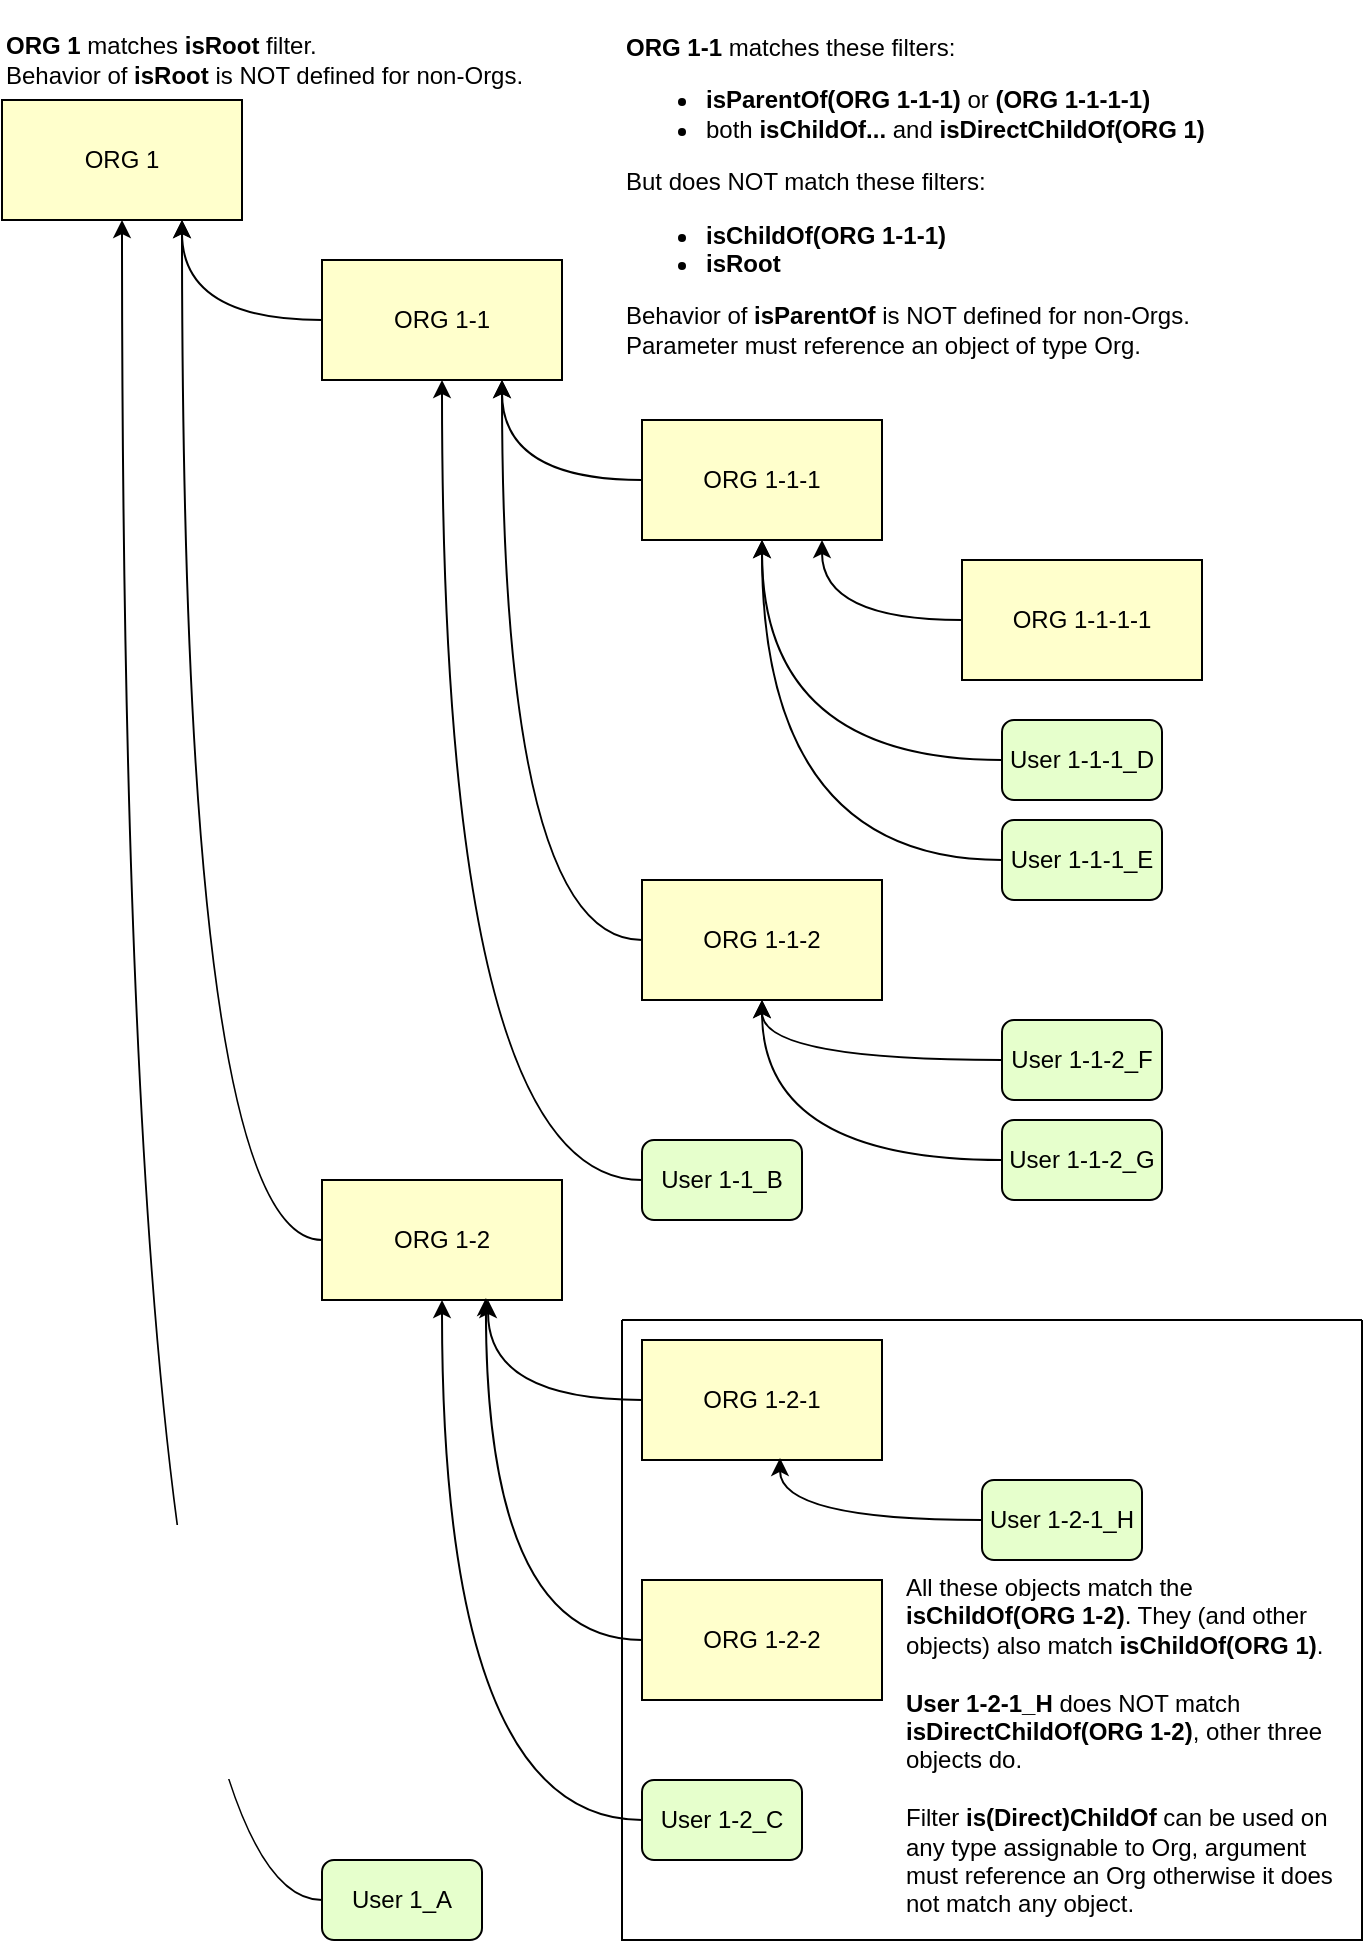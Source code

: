 <mxfile version="14.6.13" type="device"><diagram id="bHrfJNesrmCTwWRKGMtK" name="Page-1"><mxGraphModel dx="2062" dy="1124" grid="1" gridSize="10" guides="1" tooltips="1" connect="1" arrows="1" fold="1" page="1" pageScale="1" pageWidth="850" pageHeight="1100" math="0" shadow="0"><root><mxCell id="0"/><mxCell id="1" parent="0"/><mxCell id="9gxlPto9niw9kk_UOM9_-1" value="ORG 1" style="rounded=0;whiteSpace=wrap;html=1;fillColor=#FFFFCC;" parent="1" vertex="1"><mxGeometry x="80" y="80" width="120" height="60" as="geometry"/></mxCell><mxCell id="9gxlPto9niw9kk_UOM9_-12" style="edgeStyle=orthogonalEdgeStyle;curved=1;rounded=0;orthogonalLoop=1;jettySize=auto;html=1;exitX=0;exitY=0.5;exitDx=0;exitDy=0;entryX=0.75;entryY=1;entryDx=0;entryDy=0;" parent="1" source="9gxlPto9niw9kk_UOM9_-2" target="9gxlPto9niw9kk_UOM9_-1" edge="1"><mxGeometry relative="1" as="geometry"/></mxCell><mxCell id="9gxlPto9niw9kk_UOM9_-2" value="ORG 1-1" style="rounded=0;whiteSpace=wrap;html=1;fillColor=#FFFFCC;" parent="1" vertex="1"><mxGeometry x="240" y="160" width="120" height="60" as="geometry"/></mxCell><mxCell id="9gxlPto9niw9kk_UOM9_-11" style="edgeStyle=orthogonalEdgeStyle;curved=1;rounded=0;orthogonalLoop=1;jettySize=auto;html=1;exitX=0;exitY=0.5;exitDx=0;exitDy=0;entryX=0.75;entryY=1;entryDx=0;entryDy=0;" parent="1" source="9gxlPto9niw9kk_UOM9_-3" target="9gxlPto9niw9kk_UOM9_-1" edge="1"><mxGeometry relative="1" as="geometry"/></mxCell><mxCell id="9gxlPto9niw9kk_UOM9_-3" value="&lt;div&gt;ORG 1-2&lt;/div&gt;" style="rounded=0;whiteSpace=wrap;html=1;fillColor=#FFFFCC;" parent="1" vertex="1"><mxGeometry x="240" y="620" width="120" height="60" as="geometry"/></mxCell><mxCell id="9gxlPto9niw9kk_UOM9_-15" style="edgeStyle=orthogonalEdgeStyle;curved=1;rounded=0;orthogonalLoop=1;jettySize=auto;html=1;exitX=0;exitY=0.5;exitDx=0;exitDy=0;entryX=0.692;entryY=1;entryDx=0;entryDy=0;entryPerimeter=0;" parent="1" source="9gxlPto9niw9kk_UOM9_-4" target="9gxlPto9niw9kk_UOM9_-3" edge="1"><mxGeometry relative="1" as="geometry"/></mxCell><mxCell id="9gxlPto9niw9kk_UOM9_-4" value="&lt;div&gt;ORG 1-2-1&lt;/div&gt;" style="rounded=0;whiteSpace=wrap;html=1;fillColor=#FFFFCC;" parent="1" vertex="1"><mxGeometry x="400" y="700" width="120" height="60" as="geometry"/></mxCell><mxCell id="9gxlPto9niw9kk_UOM9_-16" style="edgeStyle=orthogonalEdgeStyle;curved=1;rounded=0;orthogonalLoop=1;jettySize=auto;html=1;exitX=0;exitY=0.5;exitDx=0;exitDy=0;entryX=0.683;entryY=0.983;entryDx=0;entryDy=0;entryPerimeter=0;" parent="1" source="9gxlPto9niw9kk_UOM9_-5" target="9gxlPto9niw9kk_UOM9_-3" edge="1"><mxGeometry relative="1" as="geometry"><mxPoint x="400" y="890" as="sourcePoint"/></mxGeometry></mxCell><mxCell id="9gxlPto9niw9kk_UOM9_-5" value="ORG 1-2-2" style="rounded=0;whiteSpace=wrap;html=1;fillColor=#FFFFCC;" parent="1" vertex="1"><mxGeometry x="400" y="820" width="120" height="60" as="geometry"/></mxCell><mxCell id="9gxlPto9niw9kk_UOM9_-13" style="edgeStyle=orthogonalEdgeStyle;curved=1;rounded=0;orthogonalLoop=1;jettySize=auto;html=1;exitX=0;exitY=0.5;exitDx=0;exitDy=0;entryX=0.75;entryY=1;entryDx=0;entryDy=0;" parent="1" source="9gxlPto9niw9kk_UOM9_-6" target="9gxlPto9niw9kk_UOM9_-2" edge="1"><mxGeometry relative="1" as="geometry"/></mxCell><mxCell id="9gxlPto9niw9kk_UOM9_-6" value="&lt;div&gt;ORG 1-1-1&lt;/div&gt;" style="rounded=0;whiteSpace=wrap;html=1;fillColor=#FFFFCC;" parent="1" vertex="1"><mxGeometry x="400" y="240" width="120" height="60" as="geometry"/></mxCell><mxCell id="9gxlPto9niw9kk_UOM9_-14" style="edgeStyle=orthogonalEdgeStyle;curved=1;rounded=0;orthogonalLoop=1;jettySize=auto;html=1;exitX=0;exitY=0.5;exitDx=0;exitDy=0;entryX=0.75;entryY=1;entryDx=0;entryDy=0;" parent="1" source="9gxlPto9niw9kk_UOM9_-7" target="9gxlPto9niw9kk_UOM9_-2" edge="1"><mxGeometry relative="1" as="geometry"><mxPoint x="330" y="230" as="targetPoint"/></mxGeometry></mxCell><mxCell id="9gxlPto9niw9kk_UOM9_-7" value="&lt;div&gt;ORG 1-1-2&lt;/div&gt;" style="rounded=0;whiteSpace=wrap;html=1;fillColor=#FFFFCC;" parent="1" vertex="1"><mxGeometry x="400" y="470" width="120" height="60" as="geometry"/></mxCell><mxCell id="9gxlPto9niw9kk_UOM9_-10" style="edgeStyle=orthogonalEdgeStyle;curved=1;rounded=0;orthogonalLoop=1;jettySize=auto;html=1;exitX=0;exitY=0.5;exitDx=0;exitDy=0;entryX=0.5;entryY=1;entryDx=0;entryDy=0;strokeWidth=1;" parent="1" source="9gxlPto9niw9kk_UOM9_-8" target="9gxlPto9niw9kk_UOM9_-1" edge="1"><mxGeometry relative="1" as="geometry"/></mxCell><mxCell id="9gxlPto9niw9kk_UOM9_-8" value="User 1_A" style="rounded=1;whiteSpace=wrap;html=1;fillColor=#E6FFCC;" parent="1" vertex="1"><mxGeometry x="240" y="960" width="80" height="40" as="geometry"/></mxCell><mxCell id="9gxlPto9niw9kk_UOM9_-18" style="edgeStyle=orthogonalEdgeStyle;curved=1;rounded=0;orthogonalLoop=1;jettySize=auto;html=1;exitX=0;exitY=0.5;exitDx=0;exitDy=0;entryX=0.5;entryY=1;entryDx=0;entryDy=0;strokeWidth=1;" parent="1" source="9gxlPto9niw9kk_UOM9_-17" target="9gxlPto9niw9kk_UOM9_-2" edge="1"><mxGeometry relative="1" as="geometry"/></mxCell><mxCell id="9gxlPto9niw9kk_UOM9_-17" value="&lt;div&gt;User 1-1_B&lt;/div&gt;" style="rounded=1;whiteSpace=wrap;html=1;fillColor=#E6FFCC;" parent="1" vertex="1"><mxGeometry x="400" y="600" width="80" height="40" as="geometry"/></mxCell><mxCell id="9gxlPto9niw9kk_UOM9_-20" style="edgeStyle=orthogonalEdgeStyle;curved=1;rounded=0;orthogonalLoop=1;jettySize=auto;html=1;exitX=0;exitY=0.5;exitDx=0;exitDy=0;entryX=0.5;entryY=1;entryDx=0;entryDy=0;strokeWidth=1;" parent="1" source="9gxlPto9niw9kk_UOM9_-19" target="9gxlPto9niw9kk_UOM9_-3" edge="1"><mxGeometry relative="1" as="geometry"/></mxCell><mxCell id="9gxlPto9niw9kk_UOM9_-19" value="&lt;div&gt;User 1-2_C&lt;/div&gt;" style="rounded=1;whiteSpace=wrap;html=1;fillColor=#E6FFCC;" parent="1" vertex="1"><mxGeometry x="400" y="920" width="80" height="40" as="geometry"/></mxCell><mxCell id="9gxlPto9niw9kk_UOM9_-24" style="edgeStyle=orthogonalEdgeStyle;curved=1;rounded=0;orthogonalLoop=1;jettySize=auto;html=1;exitX=0;exitY=0.5;exitDx=0;exitDy=0;entryX=0.5;entryY=1;entryDx=0;entryDy=0;strokeWidth=1;" parent="1" source="9gxlPto9niw9kk_UOM9_-21" target="9gxlPto9niw9kk_UOM9_-6" edge="1"><mxGeometry relative="1" as="geometry"/></mxCell><mxCell id="9gxlPto9niw9kk_UOM9_-21" value="&lt;div&gt;User 1-1-1_D&lt;/div&gt;" style="rounded=1;whiteSpace=wrap;html=1;fillColor=#E6FFCC;" parent="1" vertex="1"><mxGeometry x="580" y="390" width="80" height="40" as="geometry"/></mxCell><mxCell id="9gxlPto9niw9kk_UOM9_-25" style="edgeStyle=orthogonalEdgeStyle;curved=1;rounded=0;orthogonalLoop=1;jettySize=auto;html=1;exitX=0;exitY=0.5;exitDx=0;exitDy=0;entryX=0.5;entryY=1;entryDx=0;entryDy=0;strokeWidth=1;" parent="1" source="9gxlPto9niw9kk_UOM9_-23" target="9gxlPto9niw9kk_UOM9_-6" edge="1"><mxGeometry relative="1" as="geometry"><mxPoint x="490" y="300" as="targetPoint"/></mxGeometry></mxCell><mxCell id="9gxlPto9niw9kk_UOM9_-23" value="&lt;div&gt;User 1-1-1_E&lt;/div&gt;" style="rounded=1;whiteSpace=wrap;html=1;fillColor=#E6FFCC;" parent="1" vertex="1"><mxGeometry x="580" y="440" width="80" height="40" as="geometry"/></mxCell><mxCell id="9gxlPto9niw9kk_UOM9_-28" style="edgeStyle=orthogonalEdgeStyle;curved=1;rounded=0;orthogonalLoop=1;jettySize=auto;html=1;exitX=0;exitY=0.5;exitDx=0;exitDy=0;entryX=0.5;entryY=1;entryDx=0;entryDy=0;strokeWidth=1;" parent="1" source="9gxlPto9niw9kk_UOM9_-26" target="9gxlPto9niw9kk_UOM9_-7" edge="1"><mxGeometry relative="1" as="geometry"/></mxCell><mxCell id="9gxlPto9niw9kk_UOM9_-26" value="&lt;div&gt;User 1-1-2_F&lt;/div&gt;" style="rounded=1;whiteSpace=wrap;html=1;fillColor=#E6FFCC;" parent="1" vertex="1"><mxGeometry x="580" y="540" width="80" height="40" as="geometry"/></mxCell><mxCell id="9gxlPto9niw9kk_UOM9_-29" style="edgeStyle=orthogonalEdgeStyle;curved=1;rounded=0;orthogonalLoop=1;jettySize=auto;html=1;exitX=0;exitY=0.5;exitDx=0;exitDy=0;entryX=0.5;entryY=1;entryDx=0;entryDy=0;strokeWidth=1;" parent="1" source="9gxlPto9niw9kk_UOM9_-27" target="9gxlPto9niw9kk_UOM9_-7" edge="1"><mxGeometry relative="1" as="geometry"><mxPoint x="460" y="550" as="targetPoint"/></mxGeometry></mxCell><mxCell id="9gxlPto9niw9kk_UOM9_-27" value="&lt;div&gt;User 1-1-2_G&lt;/div&gt;" style="rounded=1;whiteSpace=wrap;html=1;fillColor=#E6FFCC;" parent="1" vertex="1"><mxGeometry x="580" y="590" width="80" height="40" as="geometry"/></mxCell><mxCell id="9gxlPto9niw9kk_UOM9_-31" style="edgeStyle=orthogonalEdgeStyle;curved=1;rounded=0;orthogonalLoop=1;jettySize=auto;html=1;exitX=0;exitY=0.5;exitDx=0;exitDy=0;entryX=0.575;entryY=0.983;entryDx=0;entryDy=0;entryPerimeter=0;strokeWidth=1;" parent="1" source="9gxlPto9niw9kk_UOM9_-30" target="9gxlPto9niw9kk_UOM9_-4" edge="1"><mxGeometry relative="1" as="geometry"/></mxCell><mxCell id="9gxlPto9niw9kk_UOM9_-32" value="" style="swimlane;startSize=0;fillColor=#E6FFCC;verticalAlign=top;" parent="1" vertex="1"><mxGeometry x="390" y="690" width="370" height="310" as="geometry"/></mxCell><mxCell id="9gxlPto9niw9kk_UOM9_-33" value="&lt;div&gt;All these objects match the &lt;b&gt;isChildOf(ORG 1-2)&lt;/b&gt;. They (and other objects) also match &lt;b&gt;isChildOf(ORG 1)&lt;/b&gt;.&lt;/div&gt;&lt;div&gt;&lt;br&gt;&lt;/div&gt;&lt;div&gt;&lt;b&gt;User 1-2-1_H&lt;/b&gt; does NOT match &lt;b&gt;isDirectChildOf(ORG 1-2)&lt;/b&gt;, other three objects do.&lt;/div&gt;&lt;div&gt;&lt;br&gt;&lt;/div&gt;&lt;div&gt;Filter &lt;b&gt;is(Direct)ChildOf&lt;/b&gt; can be used on any type assignable to Org, argument must reference an Org otherwise it does not match any object.&lt;br&gt;&lt;/div&gt;" style="text;html=1;strokeColor=none;fillColor=none;align=left;verticalAlign=top;whiteSpace=wrap;rounded=0;" parent="9gxlPto9niw9kk_UOM9_-32" vertex="1"><mxGeometry x="140" y="120" width="230" height="190" as="geometry"/></mxCell><mxCell id="9gxlPto9niw9kk_UOM9_-30" value="&lt;div&gt;User 1-2-1_H&lt;/div&gt;" style="rounded=1;whiteSpace=wrap;html=1;fillColor=#E6FFCC;" parent="9gxlPto9niw9kk_UOM9_-32" vertex="1"><mxGeometry x="180" y="80" width="80" height="40" as="geometry"/></mxCell><mxCell id="9gxlPto9niw9kk_UOM9_-36" value="&lt;div&gt;&lt;b&gt;ORG 1-1&lt;/b&gt; matches these filters:&lt;/div&gt;&lt;div&gt;&lt;ul&gt;&lt;li&gt;&lt;b&gt;isParentOf(&lt;/b&gt;&lt;b&gt;ORG 1-1-1)&lt;/b&gt; or &lt;b&gt;(ORG 1-1-1-1)&lt;/b&gt;&lt;br&gt;&lt;/li&gt;&lt;li&gt;both &lt;b&gt;isChildOf...&lt;/b&gt; and &lt;b&gt;isDirectChildOf(ORG 1)&lt;/b&gt;&lt;br&gt;&lt;/li&gt;&lt;/ul&gt;&lt;div&gt;But does NOT match these filters:&lt;/div&gt;&lt;div&gt;&lt;ul&gt;&lt;li&gt;&lt;b&gt;isChildOf(ORG 1-1-1)&lt;/b&gt;&lt;/li&gt;&lt;li&gt;&lt;b&gt;isRoot&lt;/b&gt;&lt;/li&gt;&lt;/ul&gt;&lt;div&gt;Behavior of &lt;b&gt;isParentOf&lt;/b&gt; is NOT defined for non-Orgs.&lt;/div&gt;&lt;div&gt;Parameter must reference an object of type Org.&lt;br&gt;&lt;/div&gt;&lt;/div&gt;&lt;/div&gt;" style="text;html=1;strokeColor=none;fillColor=none;align=left;verticalAlign=top;whiteSpace=wrap;rounded=0;horizontal=1;" parent="1" vertex="1"><mxGeometry x="390" y="40" width="370" height="190" as="geometry"/></mxCell><mxCell id="9gxlPto9niw9kk_UOM9_-38" style="edgeStyle=orthogonalEdgeStyle;curved=1;rounded=0;orthogonalLoop=1;jettySize=auto;html=1;exitX=0;exitY=0.5;exitDx=0;exitDy=0;entryX=0.75;entryY=1;entryDx=0;entryDy=0;" parent="1" source="9gxlPto9niw9kk_UOM9_-37" target="9gxlPto9niw9kk_UOM9_-6" edge="1"><mxGeometry relative="1" as="geometry"/></mxCell><mxCell id="9gxlPto9niw9kk_UOM9_-37" value="&lt;div&gt;ORG 1-1-1-1&lt;/div&gt;" style="rounded=0;whiteSpace=wrap;html=1;fillColor=#FFFFCC;" parent="1" vertex="1"><mxGeometry x="560" y="310" width="120" height="60" as="geometry"/></mxCell><mxCell id="9gxlPto9niw9kk_UOM9_-39" value="&lt;div&gt;&lt;b&gt;ORG 1&lt;/b&gt; matches &lt;b&gt;isRoot&lt;/b&gt; filter.&lt;/div&gt;&lt;div&gt;Behavior of &lt;b&gt;isRoot&lt;/b&gt; is NOT defined for non-Orgs.&lt;br&gt;&lt;/div&gt;" style="text;html=1;strokeColor=none;fillColor=none;align=left;verticalAlign=middle;whiteSpace=wrap;rounded=0;" parent="1" vertex="1"><mxGeometry x="80" y="30" width="280" height="60" as="geometry"/></mxCell></root></mxGraphModel></diagram></mxfile>